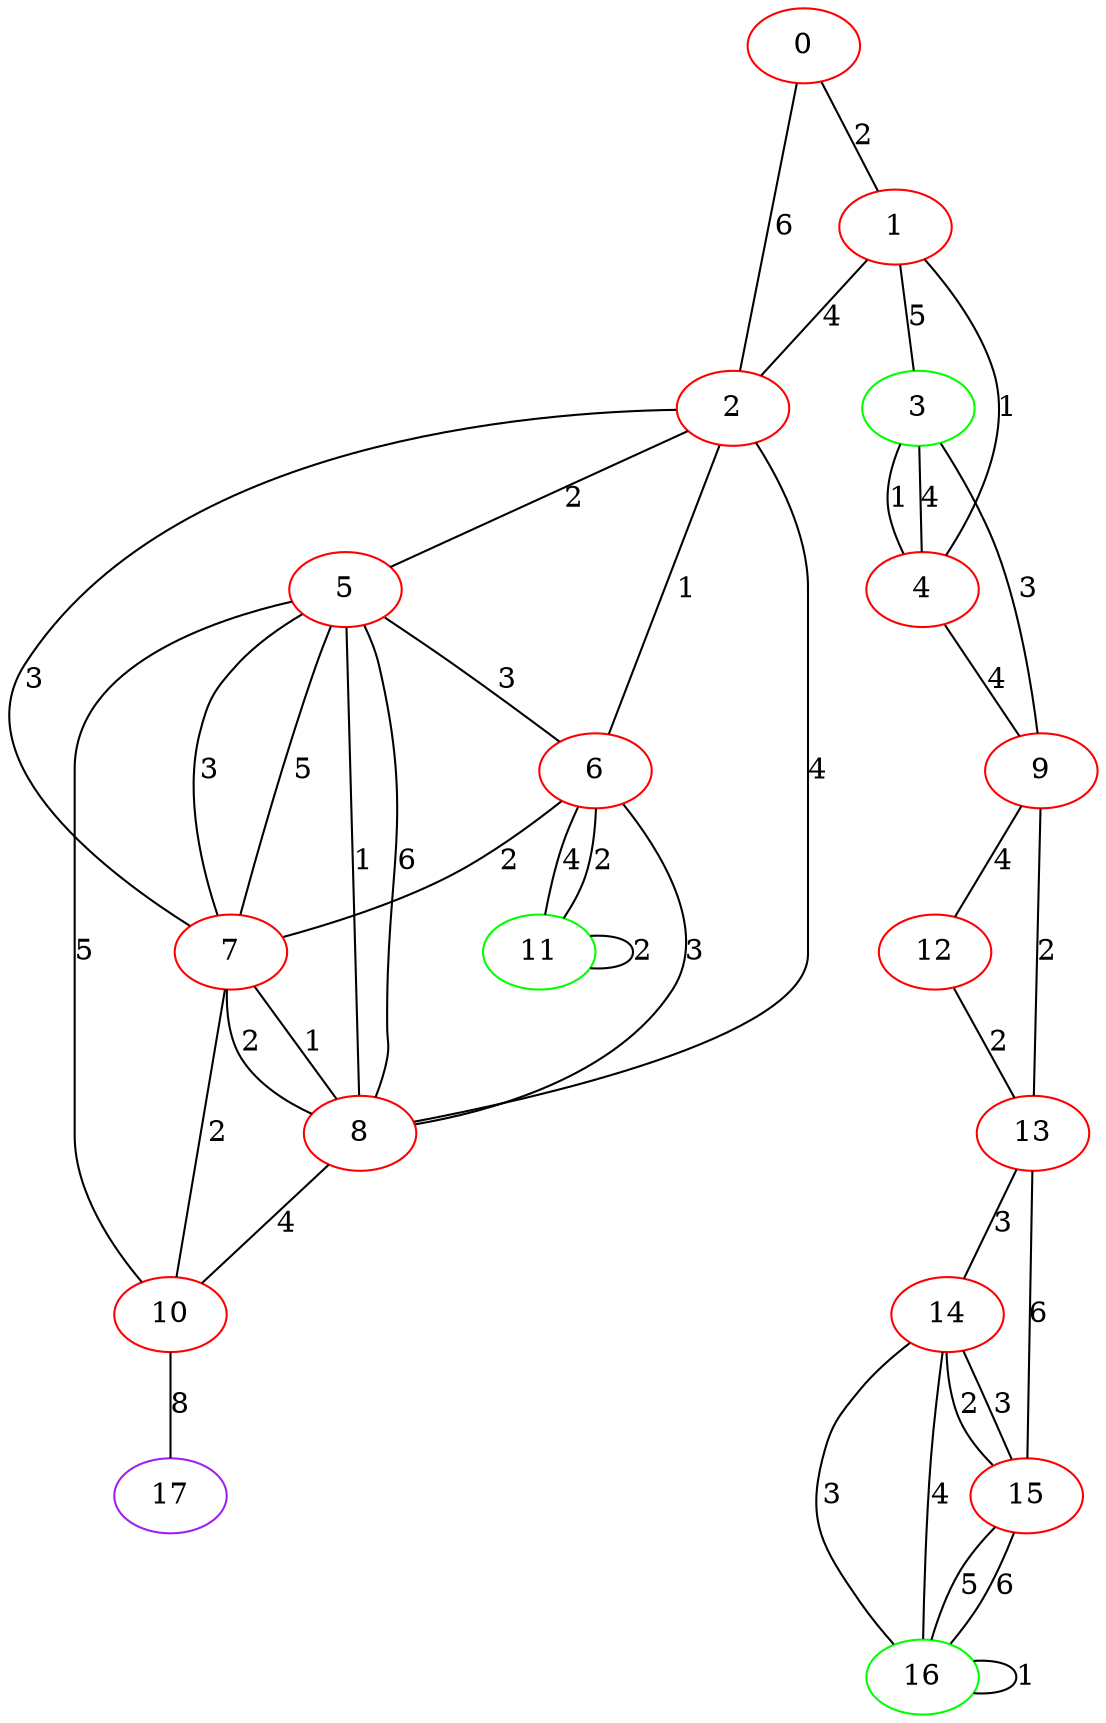 graph "" {
0 [color=red, weight=1];
1 [color=red, weight=1];
2 [color=red, weight=1];
3 [color=green, weight=2];
4 [color=red, weight=1];
5 [color=red, weight=1];
6 [color=red, weight=1];
7 [color=red, weight=1];
8 [color=red, weight=1];
9 [color=red, weight=1];
10 [color=red, weight=1];
11 [color=green, weight=2];
12 [color=red, weight=1];
13 [color=red, weight=1];
14 [color=red, weight=1];
15 [color=red, weight=1];
16 [color=green, weight=2];
17 [color=purple, weight=4];
0 -- 1  [key=0, label=2];
0 -- 2  [key=0, label=6];
1 -- 2  [key=0, label=4];
1 -- 3  [key=0, label=5];
1 -- 4  [key=0, label=1];
2 -- 5  [key=0, label=2];
2 -- 6  [key=0, label=1];
2 -- 7  [key=0, label=3];
2 -- 8  [key=0, label=4];
3 -- 4  [key=0, label=4];
3 -- 4  [key=1, label=1];
3 -- 9  [key=0, label=3];
4 -- 9  [key=0, label=4];
5 -- 8  [key=0, label=1];
5 -- 8  [key=1, label=6];
5 -- 10  [key=0, label=5];
5 -- 6  [key=0, label=3];
5 -- 7  [key=0, label=3];
5 -- 7  [key=1, label=5];
6 -- 8  [key=0, label=3];
6 -- 11  [key=0, label=2];
6 -- 11  [key=1, label=4];
6 -- 7  [key=0, label=2];
7 -- 8  [key=0, label=2];
7 -- 8  [key=1, label=1];
7 -- 10  [key=0, label=2];
8 -- 10  [key=0, label=4];
9 -- 12  [key=0, label=4];
9 -- 13  [key=0, label=2];
10 -- 17  [key=0, label=8];
11 -- 11  [key=0, label=2];
12 -- 13  [key=0, label=2];
13 -- 14  [key=0, label=3];
13 -- 15  [key=0, label=6];
14 -- 16  [key=0, label=3];
14 -- 16  [key=1, label=4];
14 -- 15  [key=0, label=2];
14 -- 15  [key=1, label=3];
15 -- 16  [key=0, label=5];
15 -- 16  [key=1, label=6];
16 -- 16  [key=0, label=1];
}

